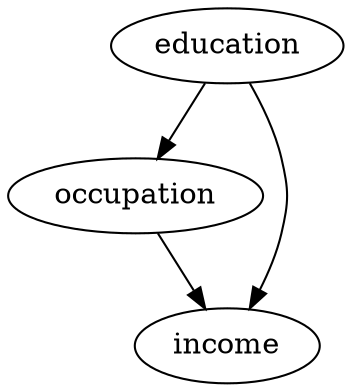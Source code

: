strict digraph {
education;
occupation;
income;
education -> occupation;
education -> income;
occupation -> income;
}
